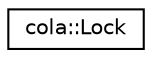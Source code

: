 digraph "Graphical Class Hierarchy"
{
  edge [fontname="Helvetica",fontsize="10",labelfontname="Helvetica",labelfontsize="10"];
  node [fontname="Helvetica",fontsize="10",shape=record];
  rankdir="LR";
  Node0 [label="cola::Lock",height=0.2,width=0.4,color="black", fillcolor="white", style="filled",URL="$classcola_1_1Lock.html",tooltip="A Lock specifies a required position for a node. "];
}
